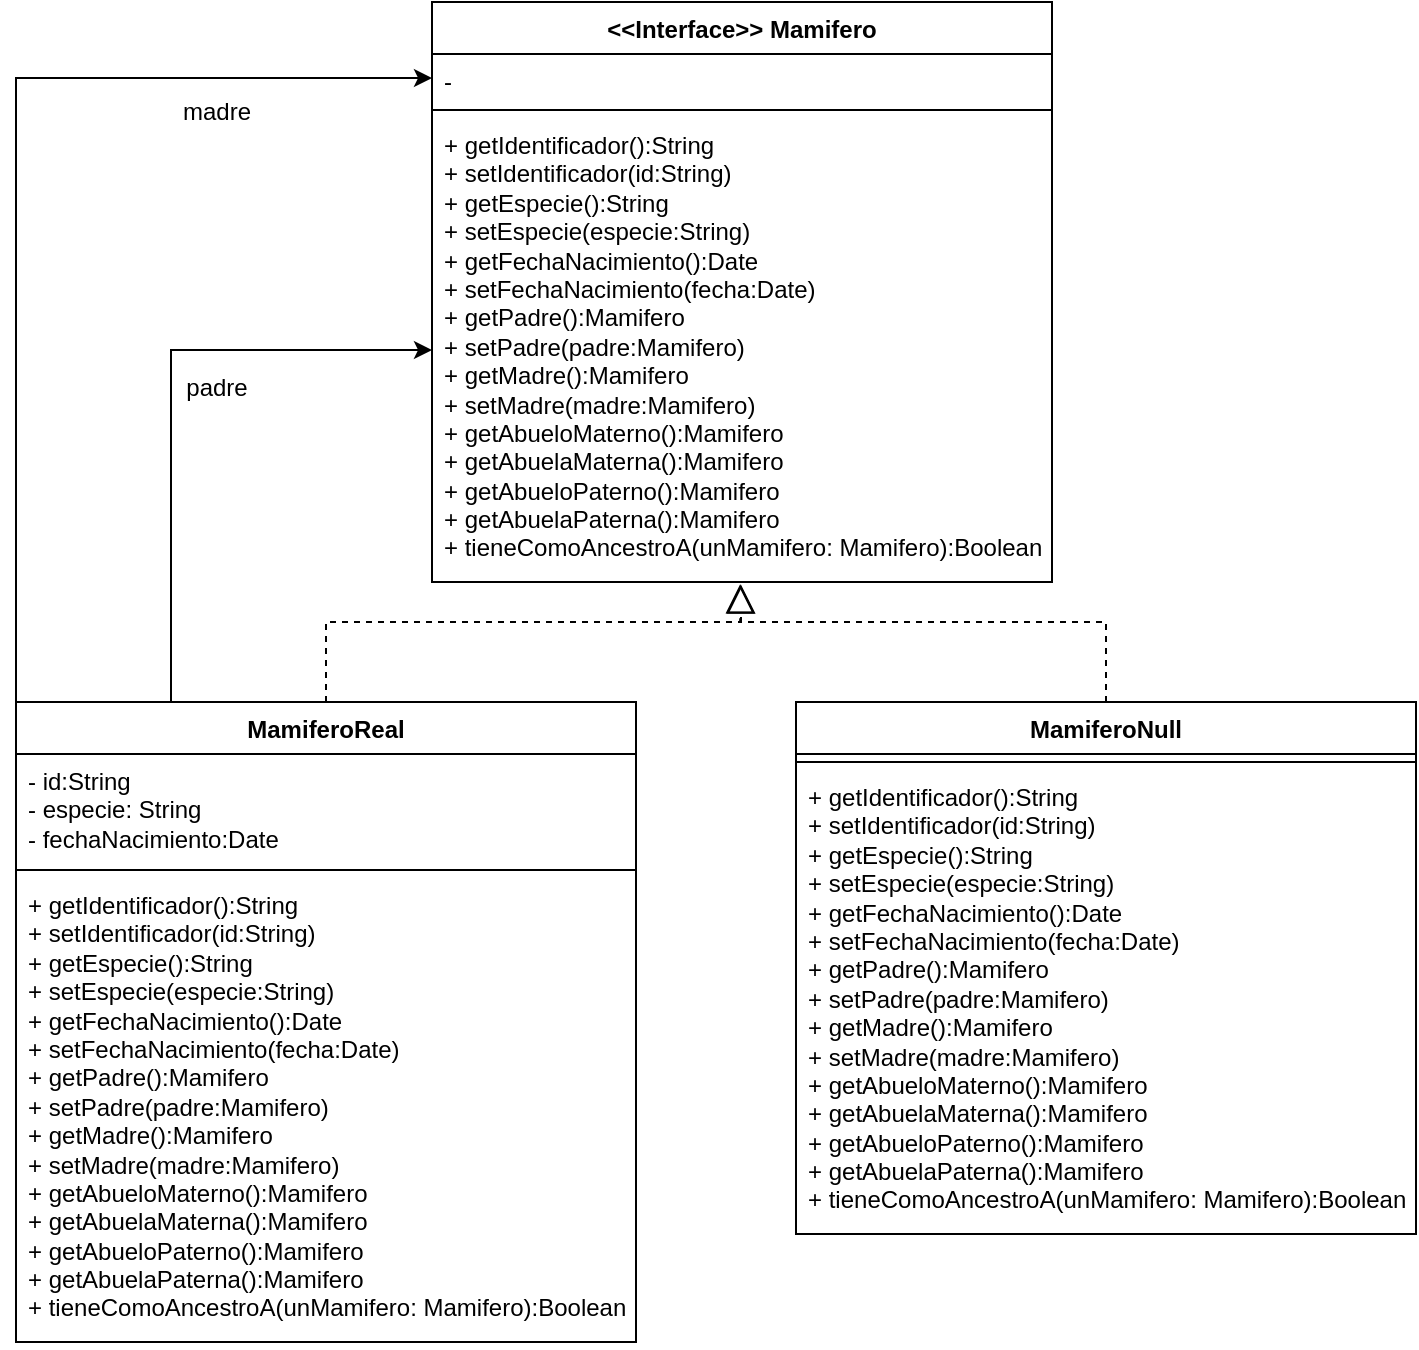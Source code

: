 <mxfile version="21.7.5" type="device">
  <diagram name="Page-1" id="Qfjni7uuc18_GlottmQc">
    <mxGraphModel dx="432" dy="530" grid="1" gridSize="10" guides="1" tooltips="1" connect="1" arrows="1" fold="1" page="1" pageScale="1" pageWidth="827" pageHeight="1169" math="0" shadow="0">
      <root>
        <mxCell id="0" />
        <mxCell id="1" parent="0" />
        <mxCell id="AL1xTxUywTu7NhGzItfY-1" value="MamiferoReal" style="swimlane;fontStyle=1;align=center;verticalAlign=top;childLayout=stackLayout;horizontal=1;startSize=26;horizontalStack=0;resizeParent=1;resizeParentMax=0;resizeLast=0;collapsible=1;marginBottom=0;whiteSpace=wrap;html=1;" vertex="1" parent="1">
          <mxGeometry x="50" y="360" width="310" height="320" as="geometry" />
        </mxCell>
        <mxCell id="AL1xTxUywTu7NhGzItfY-2" value="- id:String&lt;br&gt;- especie: String&lt;br&gt;- fechaNacimiento:Date" style="text;strokeColor=none;fillColor=none;align=left;verticalAlign=top;spacingLeft=4;spacingRight=4;overflow=hidden;rotatable=0;points=[[0,0.5],[1,0.5]];portConstraint=eastwest;whiteSpace=wrap;html=1;" vertex="1" parent="AL1xTxUywTu7NhGzItfY-1">
          <mxGeometry y="26" width="310" height="54" as="geometry" />
        </mxCell>
        <mxCell id="AL1xTxUywTu7NhGzItfY-3" value="" style="line;strokeWidth=1;fillColor=none;align=left;verticalAlign=middle;spacingTop=-1;spacingLeft=3;spacingRight=3;rotatable=0;labelPosition=right;points=[];portConstraint=eastwest;strokeColor=inherit;" vertex="1" parent="AL1xTxUywTu7NhGzItfY-1">
          <mxGeometry y="80" width="310" height="8" as="geometry" />
        </mxCell>
        <mxCell id="AL1xTxUywTu7NhGzItfY-4" value="+ getIdentificador():String&lt;br&gt;+ setIdentificador(id:String)&lt;br&gt;+ getEspecie():String&lt;br&gt;+ setEspecie(especie:String)&lt;br&gt;+ getFechaNacimiento():Date&lt;br&gt;+ setFechaNacimiento(fecha:Date)&lt;br&gt;+ getPadre():Mamifero&lt;br&gt;+ setPadre(padre:Mamifero)&lt;br&gt;+ getMadre():Mamifero&lt;br&gt;+ setMadre(madre:Mamifero)&lt;br&gt;+ getAbueloMaterno():Mamifero&lt;br&gt;+ getAbuelaMaterna():Mamifero&lt;br&gt;+ getAbueloPaterno():Mamifero&lt;br&gt;+ getAbuelaPaterna():Mamifero&lt;br&gt;+ tieneComoAncestroA(unMamifero: Mamifero):Boolean" style="text;strokeColor=none;fillColor=none;align=left;verticalAlign=top;spacingLeft=4;spacingRight=4;overflow=hidden;rotatable=0;points=[[0,0.5],[1,0.5]];portConstraint=eastwest;whiteSpace=wrap;html=1;" vertex="1" parent="AL1xTxUywTu7NhGzItfY-1">
          <mxGeometry y="88" width="310" height="232" as="geometry" />
        </mxCell>
        <mxCell id="AL1xTxUywTu7NhGzItfY-5" value="&amp;lt;&amp;lt;Interface&amp;gt;&amp;gt; Mamifero" style="swimlane;fontStyle=1;align=center;verticalAlign=top;childLayout=stackLayout;horizontal=1;startSize=26;horizontalStack=0;resizeParent=1;resizeParentMax=0;resizeLast=0;collapsible=1;marginBottom=0;whiteSpace=wrap;html=1;" vertex="1" parent="1">
          <mxGeometry x="258" y="10" width="310" height="290" as="geometry" />
        </mxCell>
        <mxCell id="AL1xTxUywTu7NhGzItfY-6" value="-" style="text;strokeColor=none;fillColor=none;align=left;verticalAlign=top;spacingLeft=4;spacingRight=4;overflow=hidden;rotatable=0;points=[[0,0.5],[1,0.5]];portConstraint=eastwest;whiteSpace=wrap;html=1;" vertex="1" parent="AL1xTxUywTu7NhGzItfY-5">
          <mxGeometry y="26" width="310" height="24" as="geometry" />
        </mxCell>
        <mxCell id="AL1xTxUywTu7NhGzItfY-7" value="" style="line;strokeWidth=1;fillColor=none;align=left;verticalAlign=middle;spacingTop=-1;spacingLeft=3;spacingRight=3;rotatable=0;labelPosition=right;points=[];portConstraint=eastwest;strokeColor=inherit;" vertex="1" parent="AL1xTxUywTu7NhGzItfY-5">
          <mxGeometry y="50" width="310" height="8" as="geometry" />
        </mxCell>
        <mxCell id="AL1xTxUywTu7NhGzItfY-8" value="+ getIdentificador():String&lt;br&gt;+ setIdentificador(id:String)&lt;br&gt;+ getEspecie():String&lt;br&gt;+ setEspecie(especie:String)&lt;br&gt;+ getFechaNacimiento():Date&lt;br&gt;+ setFechaNacimiento(fecha:Date)&lt;br&gt;+ getPadre():Mamifero&lt;br&gt;+ setPadre(padre:Mamifero)&lt;br&gt;+ getMadre():Mamifero&lt;br&gt;+ setMadre(madre:Mamifero)&lt;br&gt;+ getAbueloMaterno():Mamifero&lt;br&gt;+ getAbuelaMaterna():Mamifero&lt;br&gt;+ getAbueloPaterno():Mamifero&lt;br&gt;+ getAbuelaPaterna():Mamifero&lt;br&gt;+ tieneComoAncestroA(unMamifero: Mamifero):Boolean" style="text;strokeColor=none;fillColor=none;align=left;verticalAlign=top;spacingLeft=4;spacingRight=4;overflow=hidden;rotatable=0;points=[[0,0.5],[1,0.5]];portConstraint=eastwest;whiteSpace=wrap;html=1;" vertex="1" parent="AL1xTxUywTu7NhGzItfY-5">
          <mxGeometry y="58" width="310" height="232" as="geometry" />
        </mxCell>
        <mxCell id="AL1xTxUywTu7NhGzItfY-9" value="MamiferoNull" style="swimlane;fontStyle=1;align=center;verticalAlign=top;childLayout=stackLayout;horizontal=1;startSize=26;horizontalStack=0;resizeParent=1;resizeParentMax=0;resizeLast=0;collapsible=1;marginBottom=0;whiteSpace=wrap;html=1;" vertex="1" parent="1">
          <mxGeometry x="440" y="360" width="310" height="266" as="geometry" />
        </mxCell>
        <mxCell id="AL1xTxUywTu7NhGzItfY-11" value="" style="line;strokeWidth=1;fillColor=none;align=left;verticalAlign=middle;spacingTop=-1;spacingLeft=3;spacingRight=3;rotatable=0;labelPosition=right;points=[];portConstraint=eastwest;strokeColor=inherit;" vertex="1" parent="AL1xTxUywTu7NhGzItfY-9">
          <mxGeometry y="26" width="310" height="8" as="geometry" />
        </mxCell>
        <mxCell id="AL1xTxUywTu7NhGzItfY-12" value="+ getIdentificador():String&lt;br&gt;+ setIdentificador(id:String)&lt;br&gt;+ getEspecie():String&lt;br&gt;+ setEspecie(especie:String)&lt;br&gt;+ getFechaNacimiento():Date&lt;br&gt;+ setFechaNacimiento(fecha:Date)&lt;br&gt;+ getPadre():Mamifero&lt;br&gt;+ setPadre(padre:Mamifero)&lt;br&gt;+ getMadre():Mamifero&lt;br&gt;+ setMadre(madre:Mamifero)&lt;br&gt;+ getAbueloMaterno():Mamifero&lt;br&gt;+ getAbuelaMaterna():Mamifero&lt;br&gt;+ getAbueloPaterno():Mamifero&lt;br&gt;+ getAbuelaPaterna():Mamifero&lt;br&gt;+ tieneComoAncestroA(unMamifero: Mamifero):Boolean" style="text;strokeColor=none;fillColor=none;align=left;verticalAlign=top;spacingLeft=4;spacingRight=4;overflow=hidden;rotatable=0;points=[[0,0.5],[1,0.5]];portConstraint=eastwest;whiteSpace=wrap;html=1;" vertex="1" parent="AL1xTxUywTu7NhGzItfY-9">
          <mxGeometry y="34" width="310" height="232" as="geometry" />
        </mxCell>
        <mxCell id="AL1xTxUywTu7NhGzItfY-13" value="" style="endArrow=block;dashed=1;endFill=0;endSize=12;html=1;rounded=0;exitX=0.5;exitY=0;exitDx=0;exitDy=0;entryX=0.497;entryY=1.005;entryDx=0;entryDy=0;entryPerimeter=0;edgeStyle=orthogonalEdgeStyle;" edge="1" parent="1" source="AL1xTxUywTu7NhGzItfY-1" target="AL1xTxUywTu7NhGzItfY-8">
          <mxGeometry width="160" relative="1" as="geometry">
            <mxPoint x="340" y="380" as="sourcePoint" />
            <mxPoint x="410" y="310" as="targetPoint" />
            <Array as="points">
              <mxPoint x="205" y="320" />
              <mxPoint x="412" y="320" />
            </Array>
          </mxGeometry>
        </mxCell>
        <mxCell id="AL1xTxUywTu7NhGzItfY-14" value="" style="endArrow=block;dashed=1;endFill=0;endSize=12;html=1;rounded=0;exitX=0.5;exitY=0;exitDx=0;exitDy=0;entryX=0.495;entryY=1.001;entryDx=0;entryDy=0;entryPerimeter=0;edgeStyle=orthogonalEdgeStyle;" edge="1" parent="1" source="AL1xTxUywTu7NhGzItfY-9">
          <mxGeometry width="160" relative="1" as="geometry">
            <mxPoint x="596" y="361" as="sourcePoint" />
            <mxPoint x="412.45" y="301.232" as="targetPoint" />
            <Array as="points">
              <mxPoint x="595" y="320" />
              <mxPoint x="412" y="320" />
            </Array>
          </mxGeometry>
        </mxCell>
        <mxCell id="AL1xTxUywTu7NhGzItfY-15" value="" style="endArrow=classic;html=1;rounded=0;entryX=0;entryY=0.5;entryDx=0;entryDy=0;exitX=0.25;exitY=0;exitDx=0;exitDy=0;edgeStyle=orthogonalEdgeStyle;" edge="1" parent="1" source="AL1xTxUywTu7NhGzItfY-1" target="AL1xTxUywTu7NhGzItfY-8">
          <mxGeometry width="50" height="50" relative="1" as="geometry">
            <mxPoint x="240" y="370" as="sourcePoint" />
            <mxPoint x="290" y="320" as="targetPoint" />
          </mxGeometry>
        </mxCell>
        <mxCell id="AL1xTxUywTu7NhGzItfY-16" value="padre" style="text;html=1;align=center;verticalAlign=middle;resizable=0;points=[];autosize=1;strokeColor=none;fillColor=none;" vertex="1" parent="1">
          <mxGeometry x="125" y="188" width="50" height="30" as="geometry" />
        </mxCell>
        <mxCell id="AL1xTxUywTu7NhGzItfY-17" value="" style="endArrow=classic;html=1;rounded=0;exitX=0;exitY=0;exitDx=0;exitDy=0;entryX=0;entryY=0.5;entryDx=0;entryDy=0;edgeStyle=orthogonalEdgeStyle;" edge="1" parent="1" source="AL1xTxUywTu7NhGzItfY-1" target="AL1xTxUywTu7NhGzItfY-6">
          <mxGeometry width="50" height="50" relative="1" as="geometry">
            <mxPoint x="240" y="370" as="sourcePoint" />
            <mxPoint x="230" y="80" as="targetPoint" />
          </mxGeometry>
        </mxCell>
        <mxCell id="AL1xTxUywTu7NhGzItfY-18" value="madre" style="text;html=1;align=center;verticalAlign=middle;resizable=0;points=[];autosize=1;strokeColor=none;fillColor=none;" vertex="1" parent="1">
          <mxGeometry x="120" y="50" width="60" height="30" as="geometry" />
        </mxCell>
      </root>
    </mxGraphModel>
  </diagram>
</mxfile>
